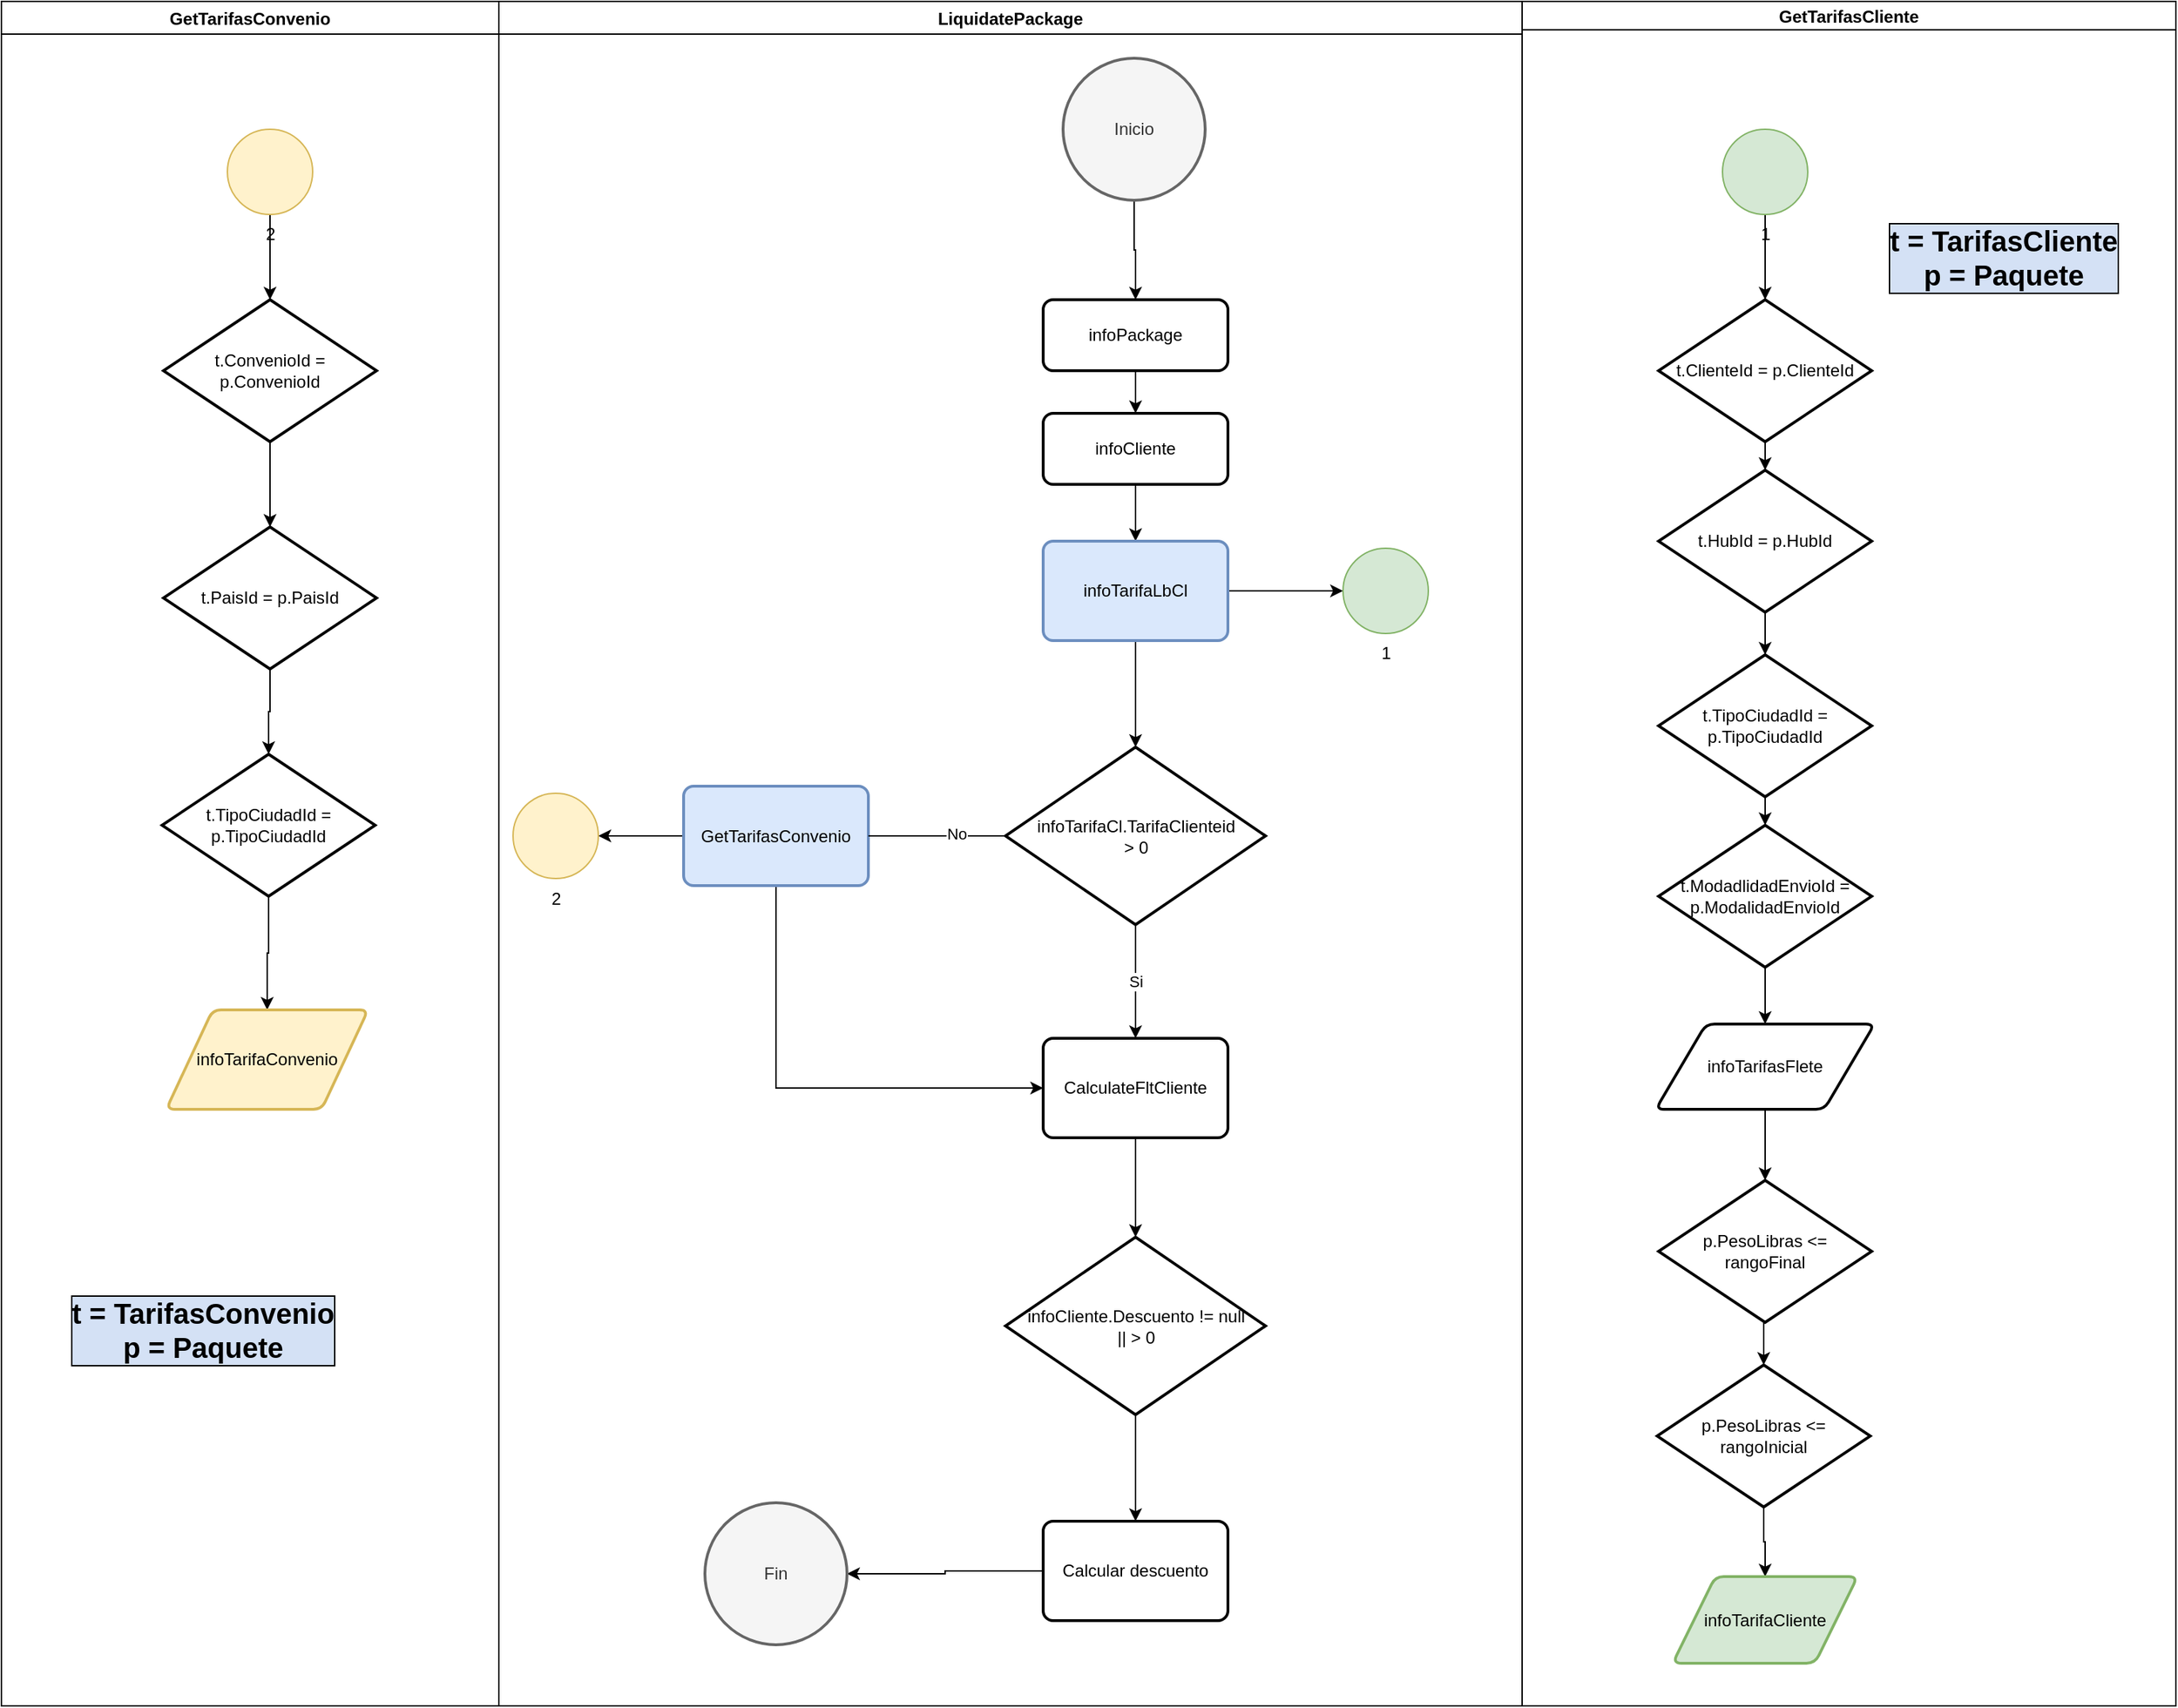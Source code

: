 <mxfile version="18.1.1" type="github">
  <diagram id="Eyb0sd25vl_3-xl4YI_Z" name="Page-1">
    <mxGraphModel dx="3102" dy="1258" grid="1" gridSize="10" guides="1" tooltips="1" connect="1" arrows="1" fold="1" page="1" pageScale="1" pageWidth="827" pageHeight="1169" math="0" shadow="0">
      <root>
        <mxCell id="0" />
        <mxCell id="1" parent="0" />
        <mxCell id="biy8ONkfciWmw4ODM3e7-40" style="edgeStyle=orthogonalEdgeStyle;rounded=0;orthogonalLoop=1;jettySize=auto;html=1;exitX=0.5;exitY=1;exitDx=0;exitDy=0;exitPerimeter=0;" edge="1" parent="1" source="biy8ONkfciWmw4ODM3e7-1" target="biy8ONkfciWmw4ODM3e7-2">
          <mxGeometry relative="1" as="geometry" />
        </mxCell>
        <mxCell id="biy8ONkfciWmw4ODM3e7-41" style="edgeStyle=orthogonalEdgeStyle;rounded=0;orthogonalLoop=1;jettySize=auto;html=1;exitX=0.5;exitY=1;exitDx=0;exitDy=0;entryX=0.5;entryY=0;entryDx=0;entryDy=0;" edge="1" parent="1" source="biy8ONkfciWmw4ODM3e7-2" target="biy8ONkfciWmw4ODM3e7-3">
          <mxGeometry relative="1" as="geometry" />
        </mxCell>
        <mxCell id="biy8ONkfciWmw4ODM3e7-2" value="infoPackage" style="rounded=1;whiteSpace=wrap;html=1;absoluteArcSize=1;arcSize=14;strokeWidth=2;" vertex="1" parent="1">
          <mxGeometry x="113" y="270" width="130" height="50" as="geometry" />
        </mxCell>
        <mxCell id="biy8ONkfciWmw4ODM3e7-42" style="edgeStyle=orthogonalEdgeStyle;rounded=0;orthogonalLoop=1;jettySize=auto;html=1;exitX=0.5;exitY=1;exitDx=0;exitDy=0;entryX=0.5;entryY=0;entryDx=0;entryDy=0;" edge="1" parent="1" source="biy8ONkfciWmw4ODM3e7-3" target="biy8ONkfciWmw4ODM3e7-4">
          <mxGeometry relative="1" as="geometry" />
        </mxCell>
        <mxCell id="biy8ONkfciWmw4ODM3e7-3" value="infoCliente" style="rounded=1;whiteSpace=wrap;html=1;absoluteArcSize=1;arcSize=14;strokeWidth=2;" vertex="1" parent="1">
          <mxGeometry x="113" y="350" width="130" height="50" as="geometry" />
        </mxCell>
        <mxCell id="biy8ONkfciWmw4ODM3e7-37" style="edgeStyle=orthogonalEdgeStyle;rounded=0;orthogonalLoop=1;jettySize=auto;html=1;exitX=0.5;exitY=1;exitDx=0;exitDy=0;" edge="1" parent="1" source="biy8ONkfciWmw4ODM3e7-4" target="biy8ONkfciWmw4ODM3e7-27">
          <mxGeometry relative="1" as="geometry" />
        </mxCell>
        <mxCell id="biy8ONkfciWmw4ODM3e7-65" style="edgeStyle=orthogonalEdgeStyle;rounded=0;orthogonalLoop=1;jettySize=auto;html=1;exitX=1;exitY=0.5;exitDx=0;exitDy=0;entryX=0;entryY=0.5;entryDx=0;entryDy=0;entryPerimeter=0;" edge="1" parent="1" source="biy8ONkfciWmw4ODM3e7-4" target="biy8ONkfciWmw4ODM3e7-64">
          <mxGeometry relative="1" as="geometry" />
        </mxCell>
        <mxCell id="biy8ONkfciWmw4ODM3e7-4" value="infoTarifaLbCl" style="rounded=1;whiteSpace=wrap;html=1;absoluteArcSize=1;arcSize=14;strokeWidth=2;fillColor=#dae8fc;strokeColor=#6c8ebf;" vertex="1" parent="1">
          <mxGeometry x="113" y="440" width="130" height="70" as="geometry" />
        </mxCell>
        <mxCell id="biy8ONkfciWmw4ODM3e7-63" value="" style="edgeStyle=orthogonalEdgeStyle;rounded=0;orthogonalLoop=1;jettySize=auto;html=1;" edge="1" parent="1" source="biy8ONkfciWmw4ODM3e7-5" target="biy8ONkfciWmw4ODM3e7-6">
          <mxGeometry relative="1" as="geometry" />
        </mxCell>
        <mxCell id="biy8ONkfciWmw4ODM3e7-5" value="1" style="verticalLabelPosition=bottom;verticalAlign=top;html=1;shape=mxgraph.flowchart.on-page_reference;fillColor=#d5e8d4;strokeColor=#82b366;" vertex="1" parent="1">
          <mxGeometry x="591" y="150" width="60" height="60" as="geometry" />
        </mxCell>
        <mxCell id="biy8ONkfciWmw4ODM3e7-17" style="edgeStyle=orthogonalEdgeStyle;rounded=0;orthogonalLoop=1;jettySize=auto;html=1;exitX=0.5;exitY=1;exitDx=0;exitDy=0;exitPerimeter=0;" edge="1" parent="1" source="biy8ONkfciWmw4ODM3e7-6" target="biy8ONkfciWmw4ODM3e7-8">
          <mxGeometry relative="1" as="geometry" />
        </mxCell>
        <mxCell id="biy8ONkfciWmw4ODM3e7-6" value="t.ClienteId = p.ClienteId" style="strokeWidth=2;html=1;shape=mxgraph.flowchart.decision;whiteSpace=wrap;" vertex="1" parent="1">
          <mxGeometry x="546" y="270" width="150" height="100" as="geometry" />
        </mxCell>
        <mxCell id="biy8ONkfciWmw4ODM3e7-18" style="edgeStyle=orthogonalEdgeStyle;rounded=0;orthogonalLoop=1;jettySize=auto;html=1;exitX=0.5;exitY=1;exitDx=0;exitDy=0;exitPerimeter=0;entryX=0.5;entryY=0;entryDx=0;entryDy=0;entryPerimeter=0;" edge="1" parent="1" source="biy8ONkfciWmw4ODM3e7-8" target="biy8ONkfciWmw4ODM3e7-9">
          <mxGeometry relative="1" as="geometry" />
        </mxCell>
        <mxCell id="biy8ONkfciWmw4ODM3e7-8" value="t.HubId = p.HubId" style="strokeWidth=2;html=1;shape=mxgraph.flowchart.decision;whiteSpace=wrap;" vertex="1" parent="1">
          <mxGeometry x="546" y="390" width="150" height="100" as="geometry" />
        </mxCell>
        <mxCell id="biy8ONkfciWmw4ODM3e7-19" style="edgeStyle=orthogonalEdgeStyle;rounded=0;orthogonalLoop=1;jettySize=auto;html=1;exitX=0.5;exitY=1;exitDx=0;exitDy=0;exitPerimeter=0;" edge="1" parent="1" source="biy8ONkfciWmw4ODM3e7-9" target="biy8ONkfciWmw4ODM3e7-10">
          <mxGeometry relative="1" as="geometry" />
        </mxCell>
        <mxCell id="biy8ONkfciWmw4ODM3e7-9" value="t.TipoCiudadId = p.TipoCiudadId" style="strokeWidth=2;html=1;shape=mxgraph.flowchart.decision;whiteSpace=wrap;" vertex="1" parent="1">
          <mxGeometry x="546" y="520" width="150" height="100" as="geometry" />
        </mxCell>
        <mxCell id="biy8ONkfciWmw4ODM3e7-20" style="edgeStyle=orthogonalEdgeStyle;rounded=0;orthogonalLoop=1;jettySize=auto;html=1;exitX=0.5;exitY=1;exitDx=0;exitDy=0;exitPerimeter=0;" edge="1" parent="1" source="biy8ONkfciWmw4ODM3e7-10" target="biy8ONkfciWmw4ODM3e7-12">
          <mxGeometry relative="1" as="geometry" />
        </mxCell>
        <mxCell id="biy8ONkfciWmw4ODM3e7-10" value="t.ModadlidadEnvioId = p.ModalidadEnvioId" style="strokeWidth=2;html=1;shape=mxgraph.flowchart.decision;whiteSpace=wrap;" vertex="1" parent="1">
          <mxGeometry x="546" y="640" width="150" height="100" as="geometry" />
        </mxCell>
        <mxCell id="biy8ONkfciWmw4ODM3e7-21" style="edgeStyle=orthogonalEdgeStyle;rounded=0;orthogonalLoop=1;jettySize=auto;html=1;exitX=0.5;exitY=1;exitDx=0;exitDy=0;entryX=0.5;entryY=0;entryDx=0;entryDy=0;entryPerimeter=0;" edge="1" parent="1" source="biy8ONkfciWmw4ODM3e7-12" target="biy8ONkfciWmw4ODM3e7-14">
          <mxGeometry relative="1" as="geometry" />
        </mxCell>
        <mxCell id="biy8ONkfciWmw4ODM3e7-12" value="infoTarifasFlete" style="shape=parallelogram;html=1;strokeWidth=2;perimeter=parallelogramPerimeter;whiteSpace=wrap;rounded=1;arcSize=12;size=0.23;" vertex="1" parent="1">
          <mxGeometry x="544" y="780" width="154" height="60" as="geometry" />
        </mxCell>
        <mxCell id="biy8ONkfciWmw4ODM3e7-22" style="edgeStyle=orthogonalEdgeStyle;rounded=0;orthogonalLoop=1;jettySize=auto;html=1;exitX=0.5;exitY=1;exitDx=0;exitDy=0;exitPerimeter=0;entryX=0.5;entryY=0;entryDx=0;entryDy=0;entryPerimeter=0;" edge="1" parent="1" source="biy8ONkfciWmw4ODM3e7-14" target="biy8ONkfciWmw4ODM3e7-15">
          <mxGeometry relative="1" as="geometry" />
        </mxCell>
        <mxCell id="biy8ONkfciWmw4ODM3e7-14" value="&lt;div&gt;p.PesoLibras &amp;lt;= &lt;br&gt;&lt;/div&gt;&lt;div&gt;rangoFinal&lt;br&gt;&lt;/div&gt;" style="strokeWidth=2;html=1;shape=mxgraph.flowchart.decision;whiteSpace=wrap;" vertex="1" parent="1">
          <mxGeometry x="546" y="890" width="150" height="100" as="geometry" />
        </mxCell>
        <mxCell id="biy8ONkfciWmw4ODM3e7-24" style="edgeStyle=orthogonalEdgeStyle;rounded=0;orthogonalLoop=1;jettySize=auto;html=1;exitX=0.5;exitY=1;exitDx=0;exitDy=0;exitPerimeter=0;entryX=0.5;entryY=0;entryDx=0;entryDy=0;" edge="1" parent="1" source="biy8ONkfciWmw4ODM3e7-15" target="biy8ONkfciWmw4ODM3e7-23">
          <mxGeometry relative="1" as="geometry" />
        </mxCell>
        <mxCell id="biy8ONkfciWmw4ODM3e7-15" value="&lt;div&gt;p.PesoLibras &amp;lt;= &lt;br&gt;&lt;/div&gt;&lt;div&gt;rangoInicial&lt;br&gt;&lt;/div&gt;" style="strokeWidth=2;html=1;shape=mxgraph.flowchart.decision;whiteSpace=wrap;" vertex="1" parent="1">
          <mxGeometry x="545" y="1020" width="150" height="100" as="geometry" />
        </mxCell>
        <mxCell id="biy8ONkfciWmw4ODM3e7-23" value="infoTarifaCliente" style="shape=parallelogram;html=1;strokeWidth=2;perimeter=parallelogramPerimeter;whiteSpace=wrap;rounded=1;arcSize=12;size=0.23;fillColor=#d5e8d4;strokeColor=#82b366;" vertex="1" parent="1">
          <mxGeometry x="556" y="1169" width="130" height="61" as="geometry" />
        </mxCell>
        <mxCell id="biy8ONkfciWmw4ODM3e7-32" value="Si" style="edgeStyle=orthogonalEdgeStyle;rounded=0;orthogonalLoop=1;jettySize=auto;html=1;exitX=0.5;exitY=1;exitDx=0;exitDy=0;exitPerimeter=0;" edge="1" parent="1" source="biy8ONkfciWmw4ODM3e7-27" target="biy8ONkfciWmw4ODM3e7-29">
          <mxGeometry relative="1" as="geometry" />
        </mxCell>
        <mxCell id="biy8ONkfciWmw4ODM3e7-27" value="&lt;div&gt;infoTarifaCl.TarifaClienteid &lt;br&gt;&lt;/div&gt;&lt;div&gt;&amp;gt; 0&lt;br&gt;&lt;/div&gt;" style="strokeWidth=2;html=1;shape=mxgraph.flowchart.decision;whiteSpace=wrap;" vertex="1" parent="1">
          <mxGeometry x="86.5" y="585" width="183" height="125" as="geometry" />
        </mxCell>
        <mxCell id="biy8ONkfciWmw4ODM3e7-33" style="edgeStyle=orthogonalEdgeStyle;rounded=0;orthogonalLoop=1;jettySize=auto;html=1;exitX=0.5;exitY=1;exitDx=0;exitDy=0;" edge="1" parent="1" source="biy8ONkfciWmw4ODM3e7-29" target="biy8ONkfciWmw4ODM3e7-30">
          <mxGeometry relative="1" as="geometry" />
        </mxCell>
        <mxCell id="biy8ONkfciWmw4ODM3e7-29" value="CalculateFltCliente" style="rounded=1;whiteSpace=wrap;html=1;absoluteArcSize=1;arcSize=14;strokeWidth=2;" vertex="1" parent="1">
          <mxGeometry x="113" y="790" width="130" height="70" as="geometry" />
        </mxCell>
        <mxCell id="biy8ONkfciWmw4ODM3e7-34" style="edgeStyle=orthogonalEdgeStyle;rounded=0;orthogonalLoop=1;jettySize=auto;html=1;exitX=0.5;exitY=1;exitDx=0;exitDy=0;exitPerimeter=0;" edge="1" parent="1" source="biy8ONkfciWmw4ODM3e7-30" target="biy8ONkfciWmw4ODM3e7-31">
          <mxGeometry relative="1" as="geometry" />
        </mxCell>
        <mxCell id="biy8ONkfciWmw4ODM3e7-30" value="&lt;div&gt;infoCliente.Descuento != null&lt;/div&gt;&lt;div&gt;|| &amp;gt; 0&lt;br&gt;&lt;/div&gt;" style="strokeWidth=2;html=1;shape=mxgraph.flowchart.decision;whiteSpace=wrap;" vertex="1" parent="1">
          <mxGeometry x="86.5" y="930" width="183" height="125" as="geometry" />
        </mxCell>
        <mxCell id="biy8ONkfciWmw4ODM3e7-73" style="edgeStyle=orthogonalEdgeStyle;rounded=0;orthogonalLoop=1;jettySize=auto;html=1;exitX=0;exitY=0.5;exitDx=0;exitDy=0;fontSize=20;" edge="1" parent="1" source="biy8ONkfciWmw4ODM3e7-31" target="biy8ONkfciWmw4ODM3e7-72">
          <mxGeometry relative="1" as="geometry" />
        </mxCell>
        <mxCell id="biy8ONkfciWmw4ODM3e7-31" value="Calcular descuento" style="rounded=1;whiteSpace=wrap;html=1;absoluteArcSize=1;arcSize=14;strokeWidth=2;" vertex="1" parent="1">
          <mxGeometry x="113" y="1130" width="130" height="70" as="geometry" />
        </mxCell>
        <mxCell id="biy8ONkfciWmw4ODM3e7-39" style="edgeStyle=orthogonalEdgeStyle;rounded=0;orthogonalLoop=1;jettySize=auto;html=1;exitX=0.5;exitY=1;exitDx=0;exitDy=0;entryX=0;entryY=0.5;entryDx=0;entryDy=0;" edge="1" parent="1" source="biy8ONkfciWmw4ODM3e7-36" target="biy8ONkfciWmw4ODM3e7-29">
          <mxGeometry relative="1" as="geometry" />
        </mxCell>
        <mxCell id="biy8ONkfciWmw4ODM3e7-43" value="GetTarifasCliente" style="swimlane;startSize=20;" vertex="1" parent="1">
          <mxGeometry x="450" y="60" width="460" height="1200" as="geometry" />
        </mxCell>
        <mxCell id="biy8ONkfciWmw4ODM3e7-11" value="&lt;div style=&quot;font-size: 20px;&quot;&gt;&lt;b style=&quot;font-size: 20px;&quot;&gt;t = TarifasCliente&lt;/b&gt;&lt;/div&gt;&lt;div style=&quot;font-size: 20px;&quot;&gt;&lt;b style=&quot;font-size: 20px;&quot;&gt;p = Paquete&lt;/b&gt;&lt;br style=&quot;font-size: 20px;&quot;&gt;&lt;/div&gt;" style="text;html=1;strokeColor=none;fillColor=none;align=center;verticalAlign=middle;whiteSpace=wrap;rounded=0;fontSize=20;labelBackgroundColor=#D4E1F5;labelBorderColor=default;" vertex="1" parent="biy8ONkfciWmw4ODM3e7-43">
          <mxGeometry x="230" y="150" width="218" height="60" as="geometry" />
        </mxCell>
        <mxCell id="biy8ONkfciWmw4ODM3e7-55" style="edgeStyle=orthogonalEdgeStyle;rounded=0;orthogonalLoop=1;jettySize=auto;html=1;exitX=0.5;exitY=1;exitDx=0;exitDy=0;exitPerimeter=0;entryX=0.5;entryY=0;entryDx=0;entryDy=0;entryPerimeter=0;" edge="1" parent="1" source="biy8ONkfciWmw4ODM3e7-45" target="biy8ONkfciWmw4ODM3e7-46">
          <mxGeometry relative="1" as="geometry" />
        </mxCell>
        <mxCell id="biy8ONkfciWmw4ODM3e7-45" value="2" style="verticalLabelPosition=bottom;verticalAlign=top;html=1;shape=mxgraph.flowchart.on-page_reference;fillColor=#fff2cc;strokeColor=#d6b656;" vertex="1" parent="1">
          <mxGeometry x="-461" y="150" width="60" height="60" as="geometry" />
        </mxCell>
        <mxCell id="biy8ONkfciWmw4ODM3e7-56" style="edgeStyle=orthogonalEdgeStyle;rounded=0;orthogonalLoop=1;jettySize=auto;html=1;exitX=0.5;exitY=1;exitDx=0;exitDy=0;exitPerimeter=0;entryX=0.5;entryY=0;entryDx=0;entryDy=0;entryPerimeter=0;" edge="1" parent="1" source="biy8ONkfciWmw4ODM3e7-46" target="biy8ONkfciWmw4ODM3e7-47">
          <mxGeometry relative="1" as="geometry" />
        </mxCell>
        <mxCell id="biy8ONkfciWmw4ODM3e7-46" value="t.ConvenioId = p.ConvenioId" style="strokeWidth=2;html=1;shape=mxgraph.flowchart.decision;whiteSpace=wrap;" vertex="1" parent="1">
          <mxGeometry x="-506" y="270" width="150" height="100" as="geometry" />
        </mxCell>
        <mxCell id="biy8ONkfciWmw4ODM3e7-52" value="GetTarifasConvenio" style="swimlane;" vertex="1" parent="1">
          <mxGeometry x="-620" y="60" width="350" height="1200" as="geometry" />
        </mxCell>
        <mxCell id="biy8ONkfciWmw4ODM3e7-57" style="edgeStyle=orthogonalEdgeStyle;rounded=0;orthogonalLoop=1;jettySize=auto;html=1;exitX=0.5;exitY=1;exitDx=0;exitDy=0;exitPerimeter=0;entryX=0.5;entryY=0;entryDx=0;entryDy=0;entryPerimeter=0;" edge="1" parent="biy8ONkfciWmw4ODM3e7-52" source="biy8ONkfciWmw4ODM3e7-47" target="biy8ONkfciWmw4ODM3e7-48">
          <mxGeometry relative="1" as="geometry" />
        </mxCell>
        <mxCell id="biy8ONkfciWmw4ODM3e7-47" value="t.PaisId = p.PaisId" style="strokeWidth=2;html=1;shape=mxgraph.flowchart.decision;whiteSpace=wrap;" vertex="1" parent="biy8ONkfciWmw4ODM3e7-52">
          <mxGeometry x="114" y="370" width="150" height="100" as="geometry" />
        </mxCell>
        <mxCell id="biy8ONkfciWmw4ODM3e7-58" style="edgeStyle=orthogonalEdgeStyle;rounded=0;orthogonalLoop=1;jettySize=auto;html=1;exitX=0.5;exitY=1;exitDx=0;exitDy=0;exitPerimeter=0;entryX=0.5;entryY=0;entryDx=0;entryDy=0;" edge="1" parent="biy8ONkfciWmw4ODM3e7-52" source="biy8ONkfciWmw4ODM3e7-48" target="biy8ONkfciWmw4ODM3e7-50">
          <mxGeometry relative="1" as="geometry" />
        </mxCell>
        <mxCell id="biy8ONkfciWmw4ODM3e7-48" value="t.TipoCiudadId = p.TipoCiudadId" style="strokeWidth=2;html=1;shape=mxgraph.flowchart.decision;whiteSpace=wrap;" vertex="1" parent="biy8ONkfciWmw4ODM3e7-52">
          <mxGeometry x="113" y="530" width="150" height="100" as="geometry" />
        </mxCell>
        <mxCell id="biy8ONkfciWmw4ODM3e7-50" value="infoTarifaConvenio" style="shape=parallelogram;html=1;strokeWidth=2;perimeter=parallelogramPerimeter;whiteSpace=wrap;rounded=1;arcSize=12;size=0.23;fillColor=#fff2cc;strokeColor=#d6b656;" vertex="1" parent="biy8ONkfciWmw4ODM3e7-52">
          <mxGeometry x="116" y="710" width="142" height="70" as="geometry" />
        </mxCell>
        <mxCell id="biy8ONkfciWmw4ODM3e7-71" value="&lt;div style=&quot;font-size: 20px;&quot;&gt;&lt;b style=&quot;font-size: 20px;&quot;&gt;t = TarifasConvenio&lt;/b&gt;&lt;/div&gt;&lt;div style=&quot;font-size: 20px;&quot;&gt;&lt;b style=&quot;font-size: 20px;&quot;&gt;p = Paquete&lt;/b&gt;&lt;br style=&quot;font-size: 20px;&quot;&gt;&lt;/div&gt;" style="text;html=1;strokeColor=none;fillColor=none;align=center;verticalAlign=middle;whiteSpace=wrap;rounded=0;fontSize=20;labelBackgroundColor=#D4E1F5;labelBorderColor=default;spacing=7;" vertex="1" parent="biy8ONkfciWmw4ODM3e7-52">
          <mxGeometry x="20" y="890" width="244" height="90" as="geometry" />
        </mxCell>
        <mxCell id="biy8ONkfciWmw4ODM3e7-53" value="LiquidatePackage" style="swimlane;" vertex="1" parent="1">
          <mxGeometry x="-270" y="60" width="720" height="1200" as="geometry" />
        </mxCell>
        <mxCell id="biy8ONkfciWmw4ODM3e7-1" value="Inicio" style="strokeWidth=2;html=1;shape=mxgraph.flowchart.start_2;whiteSpace=wrap;fillColor=#f5f5f5;fontColor=#333333;strokeColor=#666666;" vertex="1" parent="biy8ONkfciWmw4ODM3e7-53">
          <mxGeometry x="397" y="40" width="100" height="100" as="geometry" />
        </mxCell>
        <mxCell id="biy8ONkfciWmw4ODM3e7-64" value="1" style="verticalLabelPosition=bottom;verticalAlign=top;html=1;shape=mxgraph.flowchart.on-page_reference;fillColor=#d5e8d4;strokeColor=#82b366;" vertex="1" parent="biy8ONkfciWmw4ODM3e7-53">
          <mxGeometry x="594" y="385" width="60" height="60" as="geometry" />
        </mxCell>
        <mxCell id="biy8ONkfciWmw4ODM3e7-70" style="edgeStyle=orthogonalEdgeStyle;rounded=0;orthogonalLoop=1;jettySize=auto;html=1;exitX=0;exitY=0.5;exitDx=0;exitDy=0;" edge="1" parent="biy8ONkfciWmw4ODM3e7-53" source="biy8ONkfciWmw4ODM3e7-36" target="biy8ONkfciWmw4ODM3e7-68">
          <mxGeometry relative="1" as="geometry" />
        </mxCell>
        <mxCell id="biy8ONkfciWmw4ODM3e7-36" value="GetTarifasConvenio" style="rounded=1;whiteSpace=wrap;html=1;absoluteArcSize=1;arcSize=14;strokeWidth=2;fillColor=#dae8fc;strokeColor=#6c8ebf;" vertex="1" parent="biy8ONkfciWmw4ODM3e7-53">
          <mxGeometry x="130" y="552.5" width="130" height="70" as="geometry" />
        </mxCell>
        <mxCell id="biy8ONkfciWmw4ODM3e7-68" value="2" style="verticalLabelPosition=bottom;verticalAlign=top;html=1;shape=mxgraph.flowchart.on-page_reference;fillColor=#fff2cc;strokeColor=#d6b656;" vertex="1" parent="biy8ONkfciWmw4ODM3e7-53">
          <mxGeometry x="10" y="557.5" width="60" height="60" as="geometry" />
        </mxCell>
        <mxCell id="biy8ONkfciWmw4ODM3e7-72" value="Fin" style="strokeWidth=2;html=1;shape=mxgraph.flowchart.start_2;whiteSpace=wrap;fillColor=#f5f5f5;fontColor=#333333;strokeColor=#666666;" vertex="1" parent="biy8ONkfciWmw4ODM3e7-53">
          <mxGeometry x="145" y="1057" width="100" height="100" as="geometry" />
        </mxCell>
        <mxCell id="biy8ONkfciWmw4ODM3e7-66" value="" style="edgeStyle=orthogonalEdgeStyle;rounded=0;orthogonalLoop=1;jettySize=auto;html=1;exitX=0;exitY=0.5;exitDx=0;exitDy=0;exitPerimeter=0;endArrow=none;" edge="1" parent="1" source="biy8ONkfciWmw4ODM3e7-27" target="biy8ONkfciWmw4ODM3e7-36">
          <mxGeometry relative="1" as="geometry">
            <mxPoint x="-50" y="648" as="targetPoint" />
            <mxPoint x="86.5" y="647.5" as="sourcePoint" />
          </mxGeometry>
        </mxCell>
        <mxCell id="biy8ONkfciWmw4ODM3e7-67" value="No" style="edgeLabel;html=1;align=center;verticalAlign=middle;resizable=0;points=[];" vertex="1" connectable="0" parent="biy8ONkfciWmw4ODM3e7-66">
          <mxGeometry x="-0.278" y="-2" relative="1" as="geometry">
            <mxPoint as="offset" />
          </mxGeometry>
        </mxCell>
      </root>
    </mxGraphModel>
  </diagram>
</mxfile>
